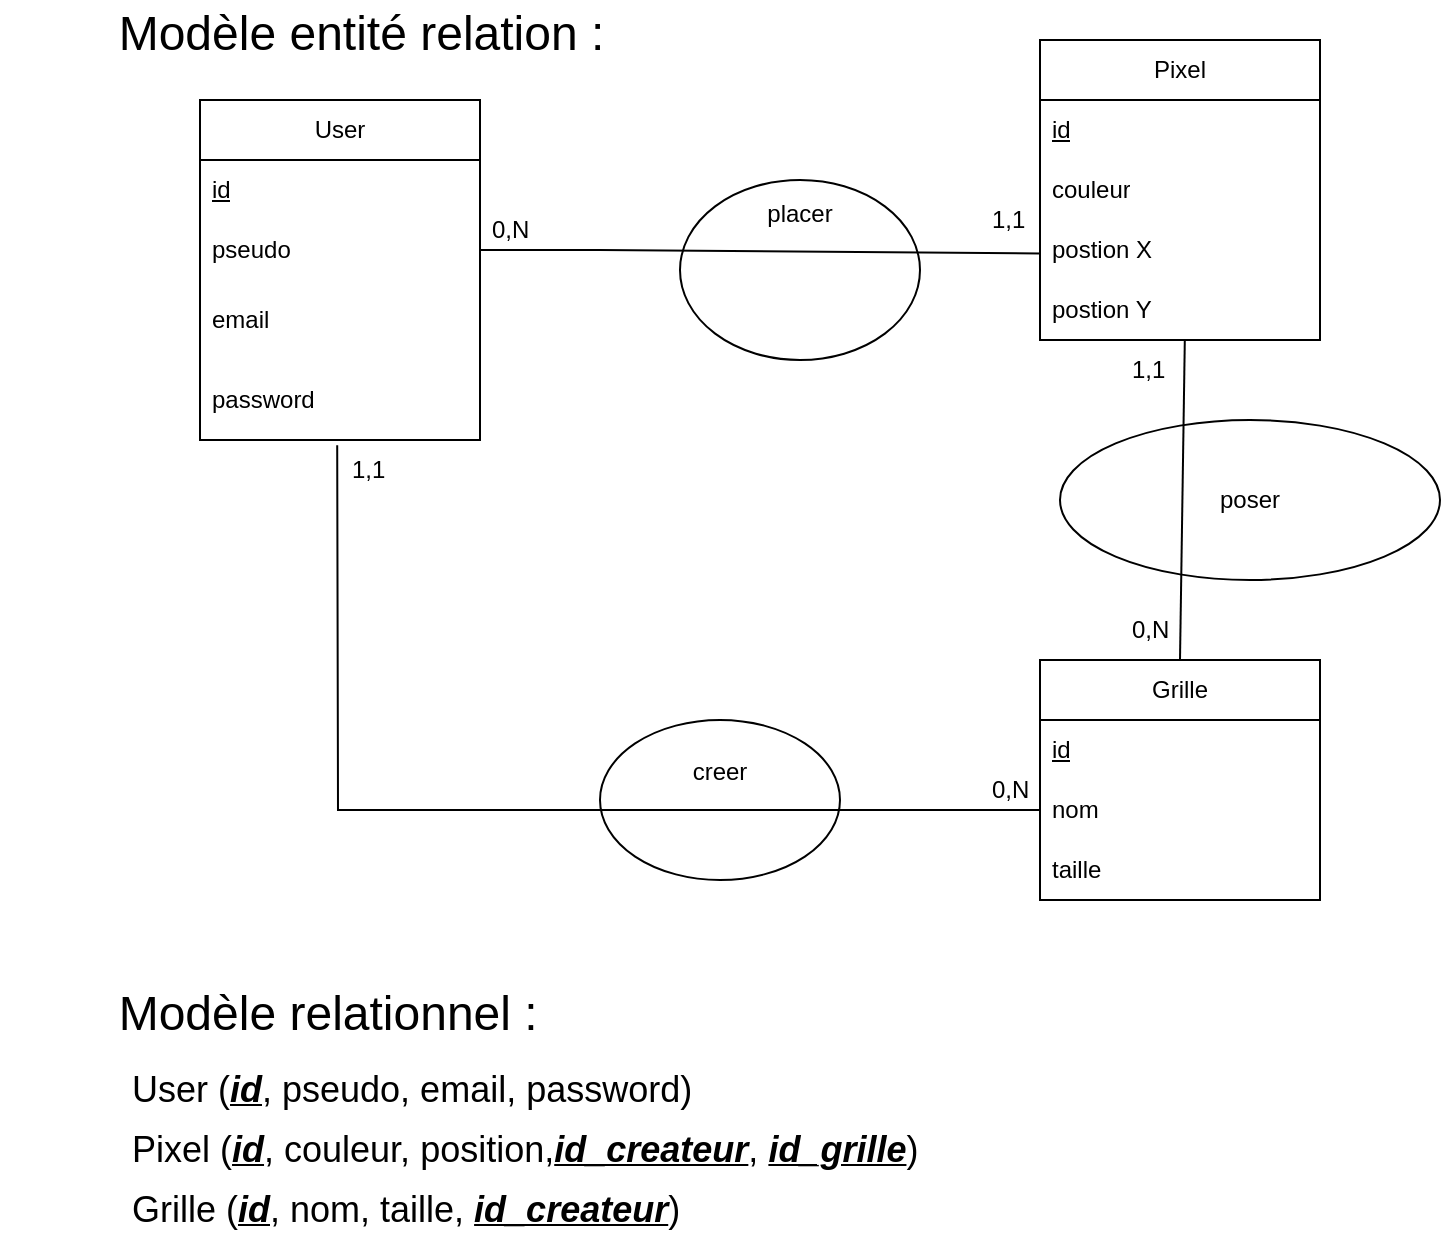 <mxfile version="24.4.2" type="device">
  <diagram id="R2lEEEUBdFMjLlhIrx00" name="Page-1">
    <mxGraphModel dx="1804" dy="626" grid="1" gridSize="10" guides="1" tooltips="1" connect="1" arrows="1" fold="1" page="1" pageScale="1" pageWidth="850" pageHeight="1100" math="0" shadow="0" extFonts="Permanent Marker^https://fonts.googleapis.com/css?family=Permanent+Marker">
      <root>
        <mxCell id="0" />
        <mxCell id="1" parent="0" />
        <mxCell id="Ctzbq-bXA89sqDzg6aV6-28" value="poser" style="ellipse;whiteSpace=wrap;html=1;" parent="1" vertex="1">
          <mxGeometry x="520" y="230" width="190" height="80" as="geometry" />
        </mxCell>
        <mxCell id="Ctzbq-bXA89sqDzg6aV6-26" value="placer&lt;div&gt;&lt;br&gt;&lt;/div&gt;&lt;div&gt;&lt;br&gt;&lt;/div&gt;&lt;div&gt;&lt;br&gt;&lt;/div&gt;&lt;div&gt;&lt;br&gt;&lt;/div&gt;" style="ellipse;whiteSpace=wrap;html=1;" parent="1" vertex="1">
          <mxGeometry x="330" y="110" width="120" height="90" as="geometry" />
        </mxCell>
        <mxCell id="Ctzbq-bXA89sqDzg6aV6-3" value="User" style="swimlane;fontStyle=0;childLayout=stackLayout;horizontal=1;startSize=30;horizontalStack=0;resizeParent=1;resizeParentMax=0;resizeLast=0;collapsible=1;marginBottom=0;whiteSpace=wrap;html=1;" parent="1" vertex="1">
          <mxGeometry x="90" y="70" width="140" height="170" as="geometry" />
        </mxCell>
        <mxCell id="Ctzbq-bXA89sqDzg6aV6-4" value="&lt;u&gt;id&lt;/u&gt;" style="text;strokeColor=none;fillColor=none;align=left;verticalAlign=middle;spacingLeft=4;spacingRight=4;overflow=hidden;points=[[0,0.5],[1,0.5]];portConstraint=eastwest;rotatable=0;whiteSpace=wrap;html=1;" parent="Ctzbq-bXA89sqDzg6aV6-3" vertex="1">
          <mxGeometry y="30" width="140" height="30" as="geometry" />
        </mxCell>
        <mxCell id="Ctzbq-bXA89sqDzg6aV6-5" value="pseudo" style="text;strokeColor=none;fillColor=none;align=left;verticalAlign=middle;spacingLeft=4;spacingRight=4;overflow=hidden;points=[[0,0.5],[1,0.5]];portConstraint=eastwest;rotatable=0;whiteSpace=wrap;html=1;" parent="Ctzbq-bXA89sqDzg6aV6-3" vertex="1">
          <mxGeometry y="60" width="140" height="30" as="geometry" />
        </mxCell>
        <mxCell id="Ctzbq-bXA89sqDzg6aV6-16" value="email" style="text;strokeColor=none;fillColor=none;align=left;verticalAlign=middle;spacingLeft=4;spacingRight=4;overflow=hidden;points=[[0,0.5],[1,0.5]];portConstraint=eastwest;rotatable=0;whiteSpace=wrap;html=1;" parent="Ctzbq-bXA89sqDzg6aV6-3" vertex="1">
          <mxGeometry y="90" width="140" height="40" as="geometry" />
        </mxCell>
        <mxCell id="Ctzbq-bXA89sqDzg6aV6-6" value="password" style="text;strokeColor=none;fillColor=none;align=left;verticalAlign=middle;spacingLeft=4;spacingRight=4;overflow=hidden;points=[[0,0.5],[1,0.5]];portConstraint=eastwest;rotatable=0;whiteSpace=wrap;html=1;" parent="Ctzbq-bXA89sqDzg6aV6-3" vertex="1">
          <mxGeometry y="130" width="140" height="40" as="geometry" />
        </mxCell>
        <mxCell id="Ctzbq-bXA89sqDzg6aV6-7" value="Grille" style="swimlane;fontStyle=0;childLayout=stackLayout;horizontal=1;startSize=30;horizontalStack=0;resizeParent=1;resizeParentMax=0;resizeLast=0;collapsible=1;marginBottom=0;whiteSpace=wrap;html=1;" parent="1" vertex="1">
          <mxGeometry x="510" y="350" width="140" height="120" as="geometry" />
        </mxCell>
        <mxCell id="Ctzbq-bXA89sqDzg6aV6-8" value="&lt;u&gt;id&lt;/u&gt;" style="text;strokeColor=none;fillColor=none;align=left;verticalAlign=middle;spacingLeft=4;spacingRight=4;overflow=hidden;points=[[0,0.5],[1,0.5]];portConstraint=eastwest;rotatable=0;whiteSpace=wrap;html=1;" parent="Ctzbq-bXA89sqDzg6aV6-7" vertex="1">
          <mxGeometry y="30" width="140" height="30" as="geometry" />
        </mxCell>
        <mxCell id="Ctzbq-bXA89sqDzg6aV6-9" value="nom" style="text;strokeColor=none;fillColor=none;align=left;verticalAlign=middle;spacingLeft=4;spacingRight=4;overflow=hidden;points=[[0,0.5],[1,0.5]];portConstraint=eastwest;rotatable=0;whiteSpace=wrap;html=1;" parent="Ctzbq-bXA89sqDzg6aV6-7" vertex="1">
          <mxGeometry y="60" width="140" height="30" as="geometry" />
        </mxCell>
        <mxCell id="Ctzbq-bXA89sqDzg6aV6-17" value="taille" style="text;strokeColor=none;fillColor=none;align=left;verticalAlign=middle;spacingLeft=4;spacingRight=4;overflow=hidden;points=[[0,0.5],[1,0.5]];portConstraint=eastwest;rotatable=0;whiteSpace=wrap;html=1;" parent="Ctzbq-bXA89sqDzg6aV6-7" vertex="1">
          <mxGeometry y="90" width="140" height="30" as="geometry" />
        </mxCell>
        <mxCell id="Ctzbq-bXA89sqDzg6aV6-11" value="Pixel" style="swimlane;fontStyle=0;childLayout=stackLayout;horizontal=1;startSize=30;horizontalStack=0;resizeParent=1;resizeParentMax=0;resizeLast=0;collapsible=1;marginBottom=0;whiteSpace=wrap;html=1;" parent="1" vertex="1">
          <mxGeometry x="510" y="40" width="140" height="150" as="geometry" />
        </mxCell>
        <mxCell id="Ctzbq-bXA89sqDzg6aV6-12" value="&lt;u&gt;id&lt;/u&gt;" style="text;strokeColor=none;fillColor=none;align=left;verticalAlign=middle;spacingLeft=4;spacingRight=4;overflow=hidden;points=[[0,0.5],[1,0.5]];portConstraint=eastwest;rotatable=0;whiteSpace=wrap;html=1;" parent="Ctzbq-bXA89sqDzg6aV6-11" vertex="1">
          <mxGeometry y="30" width="140" height="30" as="geometry" />
        </mxCell>
        <mxCell id="Ctzbq-bXA89sqDzg6aV6-44" value="couleur" style="text;strokeColor=none;fillColor=none;align=left;verticalAlign=middle;spacingLeft=4;spacingRight=4;overflow=hidden;points=[[0,0.5],[1,0.5]];portConstraint=eastwest;rotatable=0;whiteSpace=wrap;html=1;" parent="Ctzbq-bXA89sqDzg6aV6-11" vertex="1">
          <mxGeometry y="60" width="140" height="30" as="geometry" />
        </mxCell>
        <mxCell id="Ctzbq-bXA89sqDzg6aV6-13" value="postion X" style="text;strokeColor=none;fillColor=none;align=left;verticalAlign=middle;spacingLeft=4;spacingRight=4;overflow=hidden;points=[[0,0.5],[1,0.5]];portConstraint=eastwest;rotatable=0;whiteSpace=wrap;html=1;" parent="Ctzbq-bXA89sqDzg6aV6-11" vertex="1">
          <mxGeometry y="90" width="140" height="30" as="geometry" />
        </mxCell>
        <mxCell id="Ctzbq-bXA89sqDzg6aV6-46" value="postion Y" style="text;strokeColor=none;fillColor=none;align=left;verticalAlign=middle;spacingLeft=4;spacingRight=4;overflow=hidden;points=[[0,0.5],[1,0.5]];portConstraint=eastwest;rotatable=0;whiteSpace=wrap;html=1;" parent="Ctzbq-bXA89sqDzg6aV6-11" vertex="1">
          <mxGeometry y="120" width="140" height="30" as="geometry" />
        </mxCell>
        <mxCell id="Ctzbq-bXA89sqDzg6aV6-21" value="" style="endArrow=none;html=1;rounded=0;exitX=1;exitY=0.5;exitDx=0;exitDy=0;entryX=1.009;entryY=1.059;entryDx=0;entryDy=0;shadow=0;entryPerimeter=0;" parent="1" source="Ctzbq-bXA89sqDzg6aV6-5" target="Ctzbq-bXA89sqDzg6aV6-30" edge="1">
          <mxGeometry width="50" height="50" relative="1" as="geometry">
            <mxPoint x="410" y="360" as="sourcePoint" />
            <mxPoint x="410" y="180" as="targetPoint" />
            <Array as="points">
              <mxPoint x="290" y="145" />
            </Array>
          </mxGeometry>
        </mxCell>
        <mxCell id="Ctzbq-bXA89sqDzg6aV6-27" value="" style="endArrow=none;html=1;rounded=0;exitX=0.5;exitY=0;exitDx=0;exitDy=0;entryX=1.08;entryY=0.013;entryDx=0;entryDy=0;entryPerimeter=0;" parent="1" source="Ctzbq-bXA89sqDzg6aV6-7" target="Ctzbq-bXA89sqDzg6aV6-31" edge="1">
          <mxGeometry width="50" height="50" relative="1" as="geometry">
            <mxPoint x="560" y="240" as="sourcePoint" />
            <mxPoint x="610" y="190" as="targetPoint" />
          </mxGeometry>
        </mxCell>
        <mxCell id="Ctzbq-bXA89sqDzg6aV6-29" value="0,N" style="text;strokeColor=none;fillColor=none;align=left;verticalAlign=middle;spacingLeft=4;spacingRight=4;overflow=hidden;points=[[0,0.5],[1,0.5]];portConstraint=eastwest;rotatable=0;whiteSpace=wrap;html=1;" parent="1" vertex="1">
          <mxGeometry x="230" y="120" width="30" height="30" as="geometry" />
        </mxCell>
        <mxCell id="Ctzbq-bXA89sqDzg6aV6-30" value="1,1" style="text;strokeColor=none;fillColor=none;align=left;verticalAlign=middle;spacingLeft=4;spacingRight=4;overflow=hidden;points=[[0,0.5],[1,0.5]];portConstraint=eastwest;rotatable=0;whiteSpace=wrap;html=1;" parent="1" vertex="1">
          <mxGeometry x="480" y="115" width="30" height="30" as="geometry" />
        </mxCell>
        <mxCell id="Ctzbq-bXA89sqDzg6aV6-31" value="1,1" style="text;strokeColor=none;fillColor=none;align=left;verticalAlign=middle;spacingLeft=4;spacingRight=4;overflow=hidden;points=[[0,0.5],[1,0.5]];portConstraint=eastwest;rotatable=0;whiteSpace=wrap;html=1;" parent="1" vertex="1">
          <mxGeometry x="550" y="190" width="30" height="30" as="geometry" />
        </mxCell>
        <mxCell id="Ctzbq-bXA89sqDzg6aV6-32" value="0,N" style="text;strokeColor=none;fillColor=none;align=left;verticalAlign=middle;spacingLeft=4;spacingRight=4;overflow=hidden;points=[[0,0.5],[1,0.5]];portConstraint=eastwest;rotatable=0;whiteSpace=wrap;html=1;" parent="1" vertex="1">
          <mxGeometry x="550" y="320" width="30" height="30" as="geometry" />
        </mxCell>
        <mxCell id="Ctzbq-bXA89sqDzg6aV6-34" value="&lt;div&gt;&lt;span style=&quot;background-color: initial;&quot;&gt;creer&lt;/span&gt;&lt;br&gt;&lt;/div&gt;&lt;div&gt;&lt;span style=&quot;background-color: initial;&quot;&gt;&lt;br&gt;&lt;/span&gt;&lt;/div&gt;&lt;div&gt;&lt;span style=&quot;background-color: initial;&quot;&gt;&lt;br&gt;&lt;/span&gt;&lt;/div&gt;" style="ellipse;whiteSpace=wrap;html=1;" parent="1" vertex="1">
          <mxGeometry x="290" y="380" width="120" height="80" as="geometry" />
        </mxCell>
        <mxCell id="Ctzbq-bXA89sqDzg6aV6-35" value="" style="endArrow=none;html=1;rounded=0;entryX=0.49;entryY=1.067;entryDx=0;entryDy=0;entryPerimeter=0;exitX=0;exitY=0.5;exitDx=0;exitDy=0;" parent="1" source="Ctzbq-bXA89sqDzg6aV6-9" target="Ctzbq-bXA89sqDzg6aV6-6" edge="1">
          <mxGeometry width="50" height="50" relative="1" as="geometry">
            <mxPoint x="150" y="420" as="sourcePoint" />
            <mxPoint x="200" y="370" as="targetPoint" />
            <Array as="points">
              <mxPoint x="159" y="425" />
            </Array>
          </mxGeometry>
        </mxCell>
        <mxCell id="Ctzbq-bXA89sqDzg6aV6-36" value="1,1" style="text;strokeColor=none;fillColor=none;align=left;verticalAlign=middle;spacingLeft=4;spacingRight=4;overflow=hidden;points=[[0,0.5],[1,0.5]];portConstraint=eastwest;rotatable=0;whiteSpace=wrap;html=1;" parent="1" vertex="1">
          <mxGeometry x="160" y="240" width="30" height="30" as="geometry" />
        </mxCell>
        <mxCell id="Ctzbq-bXA89sqDzg6aV6-37" value="0,N" style="text;strokeColor=none;fillColor=none;align=left;verticalAlign=middle;spacingLeft=4;spacingRight=4;overflow=hidden;points=[[0,0.5],[1,0.5]];portConstraint=eastwest;rotatable=0;whiteSpace=wrap;html=1;" parent="1" vertex="1">
          <mxGeometry x="480" y="400" width="30" height="30" as="geometry" />
        </mxCell>
        <mxCell id="Ctzbq-bXA89sqDzg6aV6-38" value="&lt;font style=&quot;font-size: 24px;&quot;&gt;&lt;span style=&quot;white-space: pre;&quot;&gt;&#x9;&lt;/span&gt;Modèle entité relation :&lt;/font&gt;" style="text;strokeColor=none;fillColor=none;align=left;verticalAlign=middle;spacingLeft=4;spacingRight=4;overflow=hidden;points=[[0,0.5],[1,0.5]];portConstraint=eastwest;rotatable=0;whiteSpace=wrap;html=1;" parent="1" vertex="1">
          <mxGeometry x="-10" y="20" width="320" height="30" as="geometry" />
        </mxCell>
        <mxCell id="Ctzbq-bXA89sqDzg6aV6-39" value="&lt;font style=&quot;font-size: 24px;&quot;&gt;&lt;span style=&quot;white-space: pre;&quot;&gt;&#x9;&lt;/span&gt;Modèle relationnel :&lt;/font&gt;" style="text;strokeColor=none;fillColor=none;align=left;verticalAlign=middle;spacingLeft=4;spacingRight=4;overflow=hidden;points=[[0,0.5],[1,0.5]];portConstraint=eastwest;rotatable=0;whiteSpace=wrap;html=1;" parent="1" vertex="1">
          <mxGeometry x="-10" y="510" width="320" height="30" as="geometry" />
        </mxCell>
        <mxCell id="Ctzbq-bXA89sqDzg6aV6-40" value="&lt;font style=&quot;font-size: 18px;&quot;&gt;User (&lt;i&gt;&lt;b&gt;&lt;u&gt;id&lt;/u&gt;&lt;/b&gt;&lt;/i&gt;, pseudo, email, password)&lt;/font&gt;" style="text;strokeColor=none;fillColor=none;align=left;verticalAlign=middle;spacingLeft=4;spacingRight=4;overflow=hidden;points=[[0,0.5],[1,0.5]];portConstraint=eastwest;rotatable=0;whiteSpace=wrap;html=1;" parent="1" vertex="1">
          <mxGeometry x="50" y="550" width="320" height="30" as="geometry" />
        </mxCell>
        <mxCell id="Ctzbq-bXA89sqDzg6aV6-41" value="&lt;font style=&quot;font-size: 18px;&quot;&gt;Pixel (&lt;i&gt;&lt;b&gt;&lt;u&gt;id&lt;/u&gt;&lt;/b&gt;&lt;/i&gt;, couleur, position,&lt;b style=&quot;text-decoration-line: underline; font-style: italic;&quot;&gt;id_createur&lt;/b&gt;, &lt;b style=&quot;text-decoration-line: underline; font-style: italic;&quot;&gt;id_grille&lt;/b&gt;)&lt;/font&gt;" style="text;strokeColor=none;fillColor=none;align=left;verticalAlign=middle;spacingLeft=4;spacingRight=4;overflow=hidden;points=[[0,0.5],[1,0.5]];portConstraint=eastwest;rotatable=0;whiteSpace=wrap;html=1;" parent="1" vertex="1">
          <mxGeometry x="50" y="580" width="660" height="30" as="geometry" />
        </mxCell>
        <mxCell id="Ctzbq-bXA89sqDzg6aV6-42" value="&lt;font style=&quot;font-size: 18px;&quot;&gt;Grille (&lt;i&gt;&lt;b&gt;&lt;u&gt;id&lt;/u&gt;&lt;/b&gt;&lt;/i&gt;, nom, taille,&amp;nbsp;&lt;b&gt;&lt;i&gt;&lt;u&gt;id_createur&lt;/u&gt;&lt;/i&gt;&lt;/b&gt;)&lt;/font&gt;" style="text;strokeColor=none;fillColor=none;align=left;verticalAlign=middle;spacingLeft=4;spacingRight=4;overflow=hidden;points=[[0,0.5],[1,0.5]];portConstraint=eastwest;rotatable=0;whiteSpace=wrap;html=1;" parent="1" vertex="1">
          <mxGeometry x="50" y="610" width="580" height="30" as="geometry" />
        </mxCell>
      </root>
    </mxGraphModel>
  </diagram>
</mxfile>
